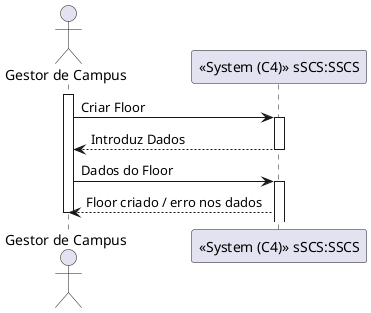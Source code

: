 @startuml
'https://plantuml.com/sequence-diagram

actor User as "Gestor de Campus"
participant SC as "<<System (C4)>> sSCS:SSCS"
activate User
User -> SC : Criar Floor
activate SC
SC-->User : Introduz Dados
deactivate SC
User -> SC : Dados do Floor
activate SC
SC --> User : Floor criado / erro nos dados



deactivate User
@enduml

